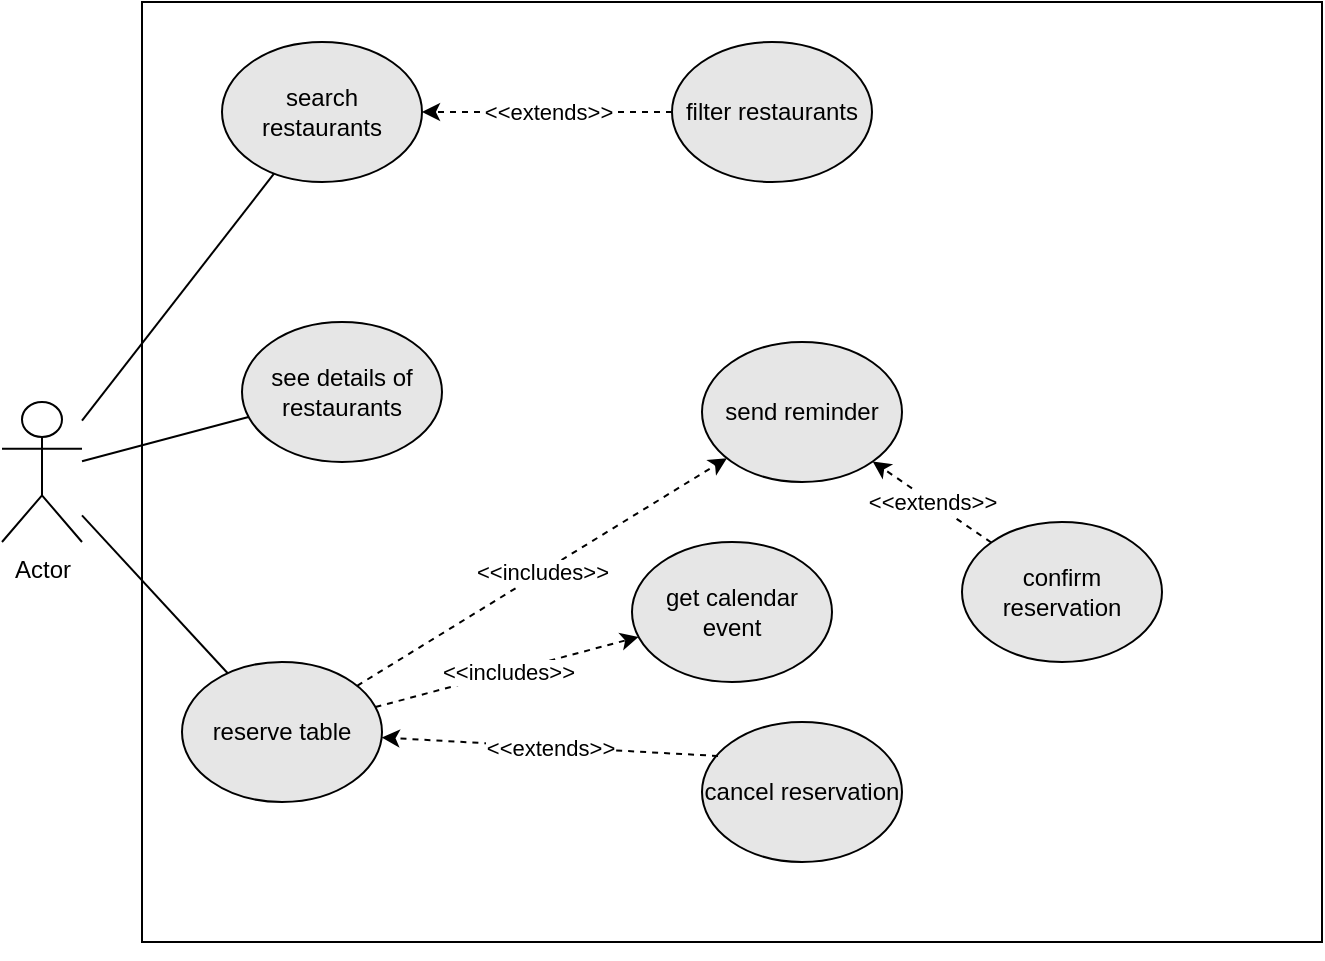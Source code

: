 <mxfile version="18.0.6" type="github">
  <diagram id="YEp18ltaeCoRHwWzT_YQ" name="Page-1">
    <mxGraphModel dx="946" dy="615" grid="1" gridSize="10" guides="1" tooltips="1" connect="1" arrows="1" fold="1" page="1" pageScale="1" pageWidth="850" pageHeight="1100" math="0" shadow="0">
      <root>
        <mxCell id="0" />
        <mxCell id="1" parent="0" />
        <mxCell id="6uCbzYb709cX_wfN3wCf-1" value="" style="whiteSpace=wrap;html=1;" parent="1" vertex="1">
          <mxGeometry x="110" y="170" width="590" height="470" as="geometry" />
        </mxCell>
        <mxCell id="UPiljFbCd0djJipYUh2Y-3" value="Actor" style="shape=umlActor;verticalLabelPosition=bottom;verticalAlign=top;html=1;outlineConnect=0;" vertex="1" parent="1">
          <mxGeometry x="40" y="370" width="40" height="70" as="geometry" />
        </mxCell>
        <mxCell id="UPiljFbCd0djJipYUh2Y-5" value="&lt;div&gt;search restaurants&lt;br&gt;&lt;/div&gt;" style="ellipse;whiteSpace=wrap;html=1;fillColor=#E6E6E6;" vertex="1" parent="1">
          <mxGeometry x="150" y="190" width="100" height="70" as="geometry" />
        </mxCell>
        <mxCell id="UPiljFbCd0djJipYUh2Y-6" value="filter restaurants" style="ellipse;whiteSpace=wrap;html=1;fillColor=#E6E6E6;" vertex="1" parent="1">
          <mxGeometry x="375" y="190" width="100" height="70" as="geometry" />
        </mxCell>
        <mxCell id="UPiljFbCd0djJipYUh2Y-7" value="see details of restaurants" style="ellipse;whiteSpace=wrap;html=1;fillColor=#E6E6E6;" vertex="1" parent="1">
          <mxGeometry x="160" y="330" width="100" height="70" as="geometry" />
        </mxCell>
        <mxCell id="UPiljFbCd0djJipYUh2Y-8" value="reserve table" style="ellipse;whiteSpace=wrap;html=1;fillColor=#E6E6E6;" vertex="1" parent="1">
          <mxGeometry x="130" y="500" width="100" height="70" as="geometry" />
        </mxCell>
        <mxCell id="UPiljFbCd0djJipYUh2Y-9" value="send reminder" style="ellipse;whiteSpace=wrap;html=1;fillColor=#E6E6E6;" vertex="1" parent="1">
          <mxGeometry x="390" y="340" width="100" height="70" as="geometry" />
        </mxCell>
        <mxCell id="UPiljFbCd0djJipYUh2Y-10" value="cancel reservation" style="ellipse;whiteSpace=wrap;html=1;fillColor=#E6E6E6;" vertex="1" parent="1">
          <mxGeometry x="390" y="530" width="100" height="70" as="geometry" />
        </mxCell>
        <mxCell id="UPiljFbCd0djJipYUh2Y-11" value="confirm reservation" style="ellipse;whiteSpace=wrap;html=1;fillColor=#E6E6E6;" vertex="1" parent="1">
          <mxGeometry x="520" y="430" width="100" height="70" as="geometry" />
        </mxCell>
        <mxCell id="UPiljFbCd0djJipYUh2Y-12" style="edgeStyle=orthogonalEdgeStyle;rounded=0;orthogonalLoop=1;jettySize=auto;html=1;exitX=0.5;exitY=1;exitDx=0;exitDy=0;" edge="1" parent="1" source="6uCbzYb709cX_wfN3wCf-1" target="6uCbzYb709cX_wfN3wCf-1">
          <mxGeometry relative="1" as="geometry" />
        </mxCell>
        <mxCell id="UPiljFbCd0djJipYUh2Y-13" value="get calendar event" style="ellipse;whiteSpace=wrap;html=1;fillColor=#E6E6E6;" vertex="1" parent="1">
          <mxGeometry x="355" y="440" width="100" height="70" as="geometry" />
        </mxCell>
        <mxCell id="UPiljFbCd0djJipYUh2Y-14" value="" style="endArrow=classic;html=1;rounded=0;entryX=1;entryY=1;entryDx=0;entryDy=0;exitX=0;exitY=0;exitDx=0;exitDy=0;dashed=1;" edge="1" parent="1" source="UPiljFbCd0djJipYUh2Y-11" target="UPiljFbCd0djJipYUh2Y-9">
          <mxGeometry relative="1" as="geometry">
            <mxPoint x="510" y="420" as="sourcePoint" />
            <mxPoint x="410" y="420" as="targetPoint" />
          </mxGeometry>
        </mxCell>
        <mxCell id="UPiljFbCd0djJipYUh2Y-15" value="&amp;lt;&amp;lt;extends&amp;gt;&amp;gt;" style="edgeLabel;resizable=0;html=1;align=center;verticalAlign=middle;fillColor=#E6E6E6;" connectable="0" vertex="1" parent="UPiljFbCd0djJipYUh2Y-14">
          <mxGeometry relative="1" as="geometry" />
        </mxCell>
        <mxCell id="UPiljFbCd0djJipYUh2Y-16" value="" style="endArrow=classic;html=1;rounded=0;exitX=0.08;exitY=0.243;exitDx=0;exitDy=0;exitPerimeter=0;dashed=1;" edge="1" parent="1" source="UPiljFbCd0djJipYUh2Y-10" target="UPiljFbCd0djJipYUh2Y-8">
          <mxGeometry relative="1" as="geometry">
            <mxPoint x="485.355" y="409.749" as="sourcePoint" />
            <mxPoint x="544.645" y="450.251" as="targetPoint" />
          </mxGeometry>
        </mxCell>
        <mxCell id="UPiljFbCd0djJipYUh2Y-17" value="&amp;lt;&amp;lt;extends&amp;gt;&amp;gt;" style="edgeLabel;resizable=0;html=1;align=center;verticalAlign=middle;fillColor=#E6E6E6;" connectable="0" vertex="1" parent="UPiljFbCd0djJipYUh2Y-16">
          <mxGeometry relative="1" as="geometry" />
        </mxCell>
        <mxCell id="UPiljFbCd0djJipYUh2Y-18" value="" style="endArrow=classic;html=1;rounded=0;dashed=1;" edge="1" parent="1" source="UPiljFbCd0djJipYUh2Y-6" target="UPiljFbCd0djJipYUh2Y-5">
          <mxGeometry relative="1" as="geometry">
            <mxPoint x="554.645" y="460.251" as="sourcePoint" />
            <mxPoint x="495.355" y="419.749" as="targetPoint" />
          </mxGeometry>
        </mxCell>
        <mxCell id="UPiljFbCd0djJipYUh2Y-19" value="&amp;lt;&amp;lt;extends&amp;gt;&amp;gt;" style="edgeLabel;resizable=0;html=1;align=center;verticalAlign=middle;fillColor=#E6E6E6;" connectable="0" vertex="1" parent="UPiljFbCd0djJipYUh2Y-18">
          <mxGeometry relative="1" as="geometry" />
        </mxCell>
        <mxCell id="UPiljFbCd0djJipYUh2Y-20" value="" style="endArrow=classic;html=1;rounded=0;dashed=1;" edge="1" parent="1" source="UPiljFbCd0djJipYUh2Y-8" target="UPiljFbCd0djJipYUh2Y-13">
          <mxGeometry relative="1" as="geometry">
            <mxPoint x="564.645" y="470.251" as="sourcePoint" />
            <mxPoint x="505.355" y="429.749" as="targetPoint" />
          </mxGeometry>
        </mxCell>
        <mxCell id="UPiljFbCd0djJipYUh2Y-21" value="&amp;lt;&amp;lt;includes&amp;gt;&amp;gt;" style="edgeLabel;resizable=0;html=1;align=center;verticalAlign=middle;fillColor=#E6E6E6;" connectable="0" vertex="1" parent="UPiljFbCd0djJipYUh2Y-20">
          <mxGeometry relative="1" as="geometry" />
        </mxCell>
        <mxCell id="UPiljFbCd0djJipYUh2Y-22" value="" style="endArrow=classic;html=1;rounded=0;dashed=1;" edge="1" parent="1" source="UPiljFbCd0djJipYUh2Y-8" target="UPiljFbCd0djJipYUh2Y-9">
          <mxGeometry relative="1" as="geometry">
            <mxPoint x="235.909" y="531.135" as="sourcePoint" />
            <mxPoint x="339.227" y="499.084" as="targetPoint" />
          </mxGeometry>
        </mxCell>
        <mxCell id="UPiljFbCd0djJipYUh2Y-23" value="&amp;lt;&amp;lt;includes&amp;gt;&amp;gt;" style="edgeLabel;resizable=0;html=1;align=center;verticalAlign=middle;fillColor=#E6E6E6;" connectable="0" vertex="1" parent="UPiljFbCd0djJipYUh2Y-22">
          <mxGeometry relative="1" as="geometry" />
        </mxCell>
        <mxCell id="UPiljFbCd0djJipYUh2Y-24" value="" style="endArrow=none;html=1;rounded=0;" edge="1" parent="1" source="UPiljFbCd0djJipYUh2Y-3" target="UPiljFbCd0djJipYUh2Y-7">
          <mxGeometry width="50" height="50" relative="1" as="geometry">
            <mxPoint x="260" y="420" as="sourcePoint" />
            <mxPoint x="310" y="370" as="targetPoint" />
          </mxGeometry>
        </mxCell>
        <mxCell id="UPiljFbCd0djJipYUh2Y-29" value="" style="endArrow=none;html=1;rounded=0;" edge="1" parent="1" source="UPiljFbCd0djJipYUh2Y-3" target="UPiljFbCd0djJipYUh2Y-8">
          <mxGeometry width="50" height="50" relative="1" as="geometry">
            <mxPoint x="90" y="409.667" as="sourcePoint" />
            <mxPoint x="173.276" y="387.46" as="targetPoint" />
          </mxGeometry>
        </mxCell>
        <mxCell id="UPiljFbCd0djJipYUh2Y-30" value="" style="endArrow=none;html=1;rounded=0;" edge="1" parent="1" source="UPiljFbCd0djJipYUh2Y-3" target="UPiljFbCd0djJipYUh2Y-5">
          <mxGeometry width="50" height="50" relative="1" as="geometry">
            <mxPoint x="100" y="419.667" as="sourcePoint" />
            <mxPoint x="183.276" y="397.46" as="targetPoint" />
          </mxGeometry>
        </mxCell>
      </root>
    </mxGraphModel>
  </diagram>
</mxfile>
